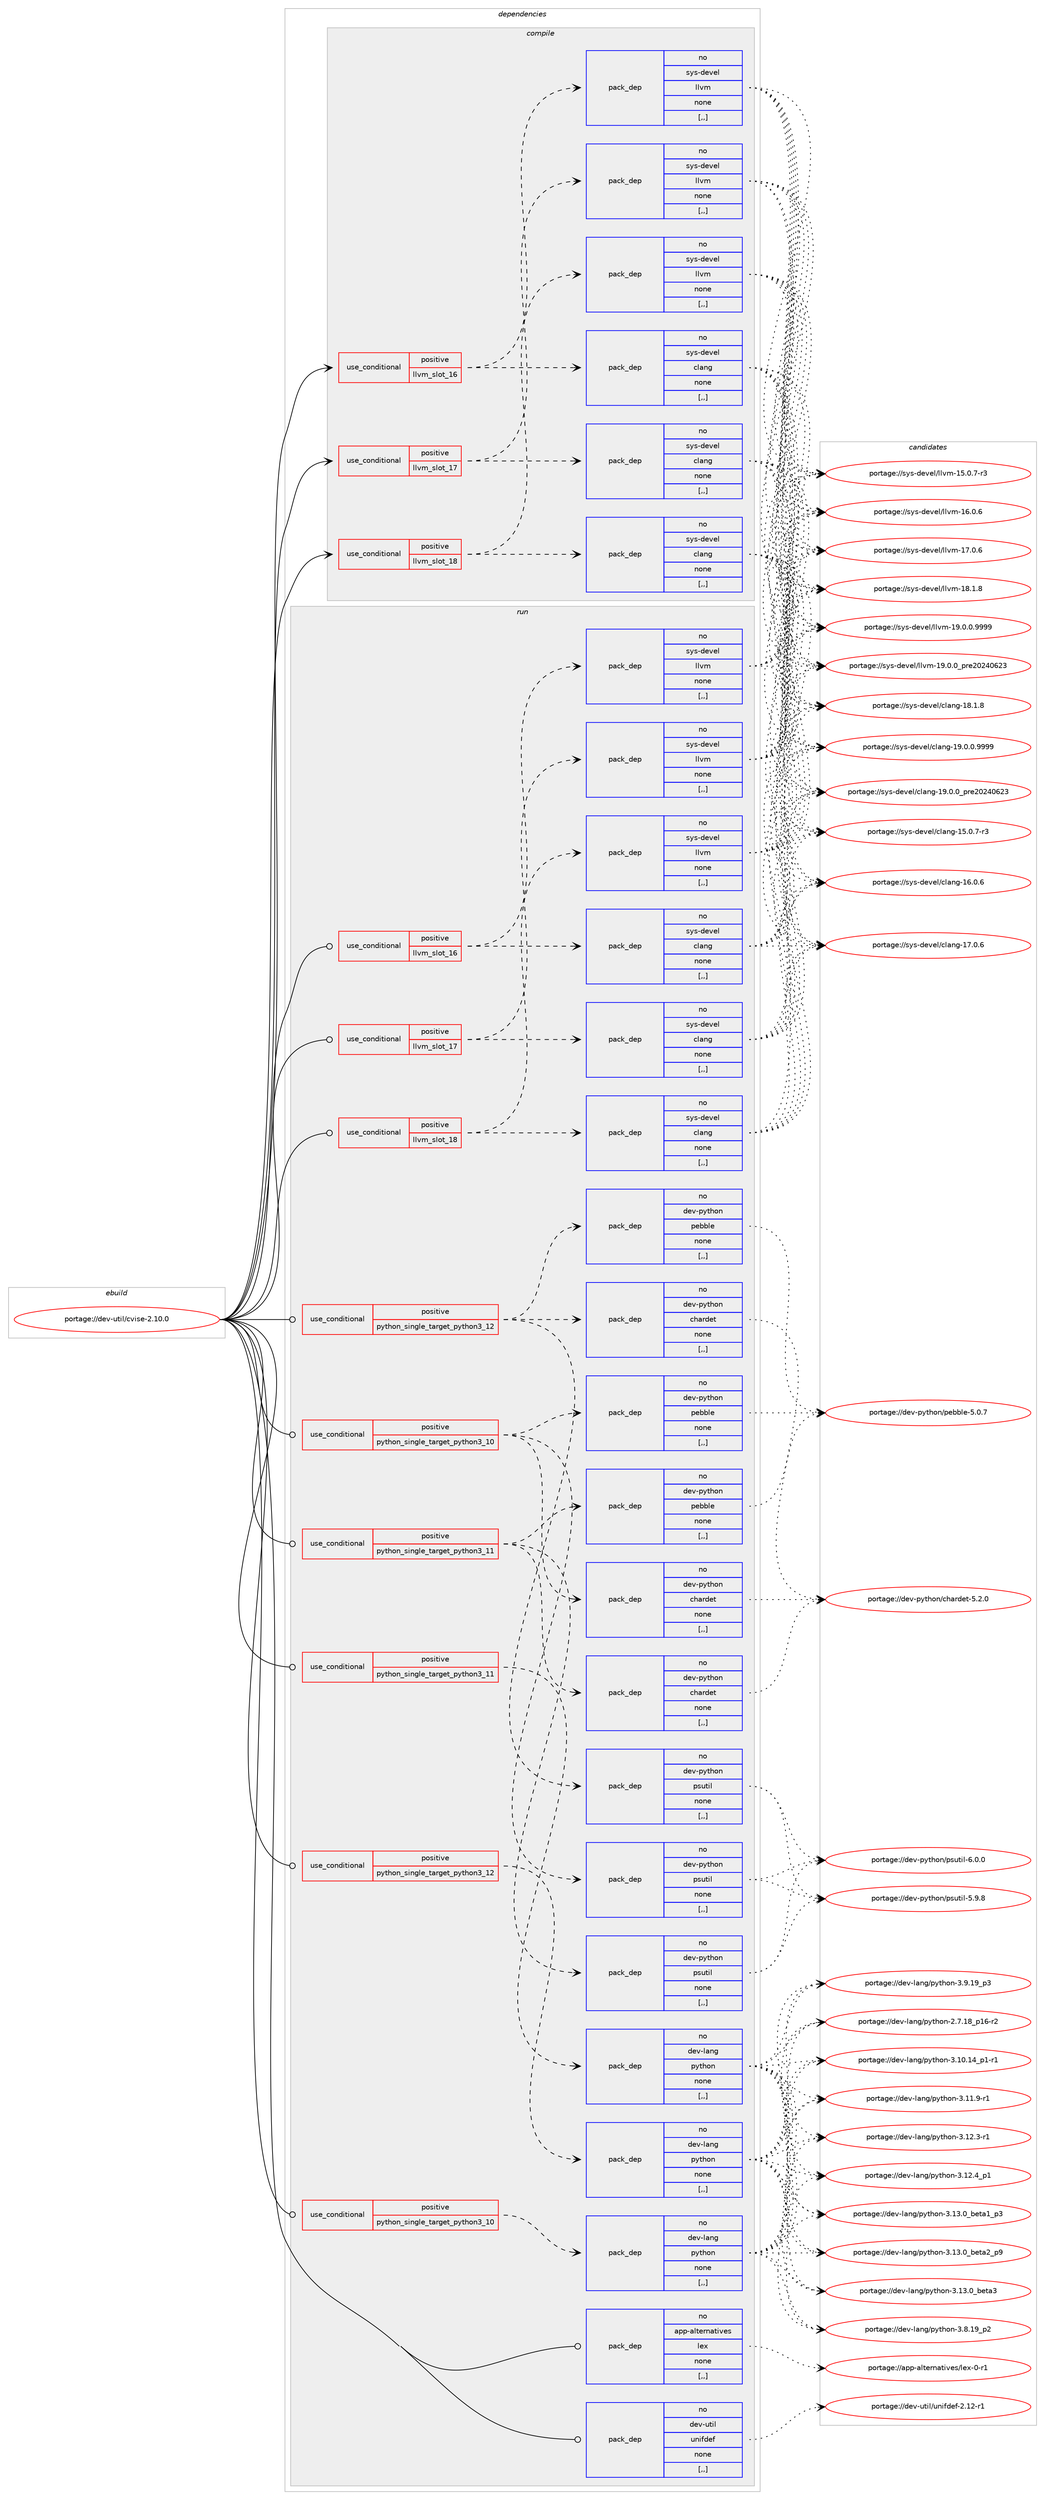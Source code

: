digraph prolog {

# *************
# Graph options
# *************

newrank=true;
concentrate=true;
compound=true;
graph [rankdir=LR,fontname=Helvetica,fontsize=10,ranksep=1.5];#, ranksep=2.5, nodesep=0.2];
edge  [arrowhead=vee];
node  [fontname=Helvetica,fontsize=10];

# **********
# The ebuild
# **********

subgraph cluster_leftcol {
color=gray;
rank=same;
label=<<i>ebuild</i>>;
id [label="portage://dev-util/cvise-2.10.0", color=red, width=4, href="../dev-util/cvise-2.10.0.svg"];
}

# ****************
# The dependencies
# ****************

subgraph cluster_midcol {
color=gray;
label=<<i>dependencies</i>>;
subgraph cluster_compile {
fillcolor="#eeeeee";
style=filled;
label=<<i>compile</i>>;
subgraph cond58810 {
dependency209527 [label=<<TABLE BORDER="0" CELLBORDER="1" CELLSPACING="0" CELLPADDING="4"><TR><TD ROWSPAN="3" CELLPADDING="10">use_conditional</TD></TR><TR><TD>positive</TD></TR><TR><TD>llvm_slot_16</TD></TR></TABLE>>, shape=none, color=red];
subgraph pack149331 {
dependency209528 [label=<<TABLE BORDER="0" CELLBORDER="1" CELLSPACING="0" CELLPADDING="4" WIDTH="220"><TR><TD ROWSPAN="6" CELLPADDING="30">pack_dep</TD></TR><TR><TD WIDTH="110">no</TD></TR><TR><TD>sys-devel</TD></TR><TR><TD>clang</TD></TR><TR><TD>none</TD></TR><TR><TD>[,,]</TD></TR></TABLE>>, shape=none, color=blue];
}
dependency209527:e -> dependency209528:w [weight=20,style="dashed",arrowhead="vee"];
subgraph pack149332 {
dependency209529 [label=<<TABLE BORDER="0" CELLBORDER="1" CELLSPACING="0" CELLPADDING="4" WIDTH="220"><TR><TD ROWSPAN="6" CELLPADDING="30">pack_dep</TD></TR><TR><TD WIDTH="110">no</TD></TR><TR><TD>sys-devel</TD></TR><TR><TD>llvm</TD></TR><TR><TD>none</TD></TR><TR><TD>[,,]</TD></TR></TABLE>>, shape=none, color=blue];
}
dependency209527:e -> dependency209529:w [weight=20,style="dashed",arrowhead="vee"];
}
id:e -> dependency209527:w [weight=20,style="solid",arrowhead="vee"];
subgraph cond58811 {
dependency209530 [label=<<TABLE BORDER="0" CELLBORDER="1" CELLSPACING="0" CELLPADDING="4"><TR><TD ROWSPAN="3" CELLPADDING="10">use_conditional</TD></TR><TR><TD>positive</TD></TR><TR><TD>llvm_slot_17</TD></TR></TABLE>>, shape=none, color=red];
subgraph pack149333 {
dependency209531 [label=<<TABLE BORDER="0" CELLBORDER="1" CELLSPACING="0" CELLPADDING="4" WIDTH="220"><TR><TD ROWSPAN="6" CELLPADDING="30">pack_dep</TD></TR><TR><TD WIDTH="110">no</TD></TR><TR><TD>sys-devel</TD></TR><TR><TD>clang</TD></TR><TR><TD>none</TD></TR><TR><TD>[,,]</TD></TR></TABLE>>, shape=none, color=blue];
}
dependency209530:e -> dependency209531:w [weight=20,style="dashed",arrowhead="vee"];
subgraph pack149334 {
dependency209532 [label=<<TABLE BORDER="0" CELLBORDER="1" CELLSPACING="0" CELLPADDING="4" WIDTH="220"><TR><TD ROWSPAN="6" CELLPADDING="30">pack_dep</TD></TR><TR><TD WIDTH="110">no</TD></TR><TR><TD>sys-devel</TD></TR><TR><TD>llvm</TD></TR><TR><TD>none</TD></TR><TR><TD>[,,]</TD></TR></TABLE>>, shape=none, color=blue];
}
dependency209530:e -> dependency209532:w [weight=20,style="dashed",arrowhead="vee"];
}
id:e -> dependency209530:w [weight=20,style="solid",arrowhead="vee"];
subgraph cond58812 {
dependency209533 [label=<<TABLE BORDER="0" CELLBORDER="1" CELLSPACING="0" CELLPADDING="4"><TR><TD ROWSPAN="3" CELLPADDING="10">use_conditional</TD></TR><TR><TD>positive</TD></TR><TR><TD>llvm_slot_18</TD></TR></TABLE>>, shape=none, color=red];
subgraph pack149335 {
dependency209534 [label=<<TABLE BORDER="0" CELLBORDER="1" CELLSPACING="0" CELLPADDING="4" WIDTH="220"><TR><TD ROWSPAN="6" CELLPADDING="30">pack_dep</TD></TR><TR><TD WIDTH="110">no</TD></TR><TR><TD>sys-devel</TD></TR><TR><TD>clang</TD></TR><TR><TD>none</TD></TR><TR><TD>[,,]</TD></TR></TABLE>>, shape=none, color=blue];
}
dependency209533:e -> dependency209534:w [weight=20,style="dashed",arrowhead="vee"];
subgraph pack149336 {
dependency209535 [label=<<TABLE BORDER="0" CELLBORDER="1" CELLSPACING="0" CELLPADDING="4" WIDTH="220"><TR><TD ROWSPAN="6" CELLPADDING="30">pack_dep</TD></TR><TR><TD WIDTH="110">no</TD></TR><TR><TD>sys-devel</TD></TR><TR><TD>llvm</TD></TR><TR><TD>none</TD></TR><TR><TD>[,,]</TD></TR></TABLE>>, shape=none, color=blue];
}
dependency209533:e -> dependency209535:w [weight=20,style="dashed",arrowhead="vee"];
}
id:e -> dependency209533:w [weight=20,style="solid",arrowhead="vee"];
}
subgraph cluster_compileandrun {
fillcolor="#eeeeee";
style=filled;
label=<<i>compile and run</i>>;
}
subgraph cluster_run {
fillcolor="#eeeeee";
style=filled;
label=<<i>run</i>>;
subgraph cond58813 {
dependency209536 [label=<<TABLE BORDER="0" CELLBORDER="1" CELLSPACING="0" CELLPADDING="4"><TR><TD ROWSPAN="3" CELLPADDING="10">use_conditional</TD></TR><TR><TD>positive</TD></TR><TR><TD>llvm_slot_16</TD></TR></TABLE>>, shape=none, color=red];
subgraph pack149337 {
dependency209537 [label=<<TABLE BORDER="0" CELLBORDER="1" CELLSPACING="0" CELLPADDING="4" WIDTH="220"><TR><TD ROWSPAN="6" CELLPADDING="30">pack_dep</TD></TR><TR><TD WIDTH="110">no</TD></TR><TR><TD>sys-devel</TD></TR><TR><TD>clang</TD></TR><TR><TD>none</TD></TR><TR><TD>[,,]</TD></TR></TABLE>>, shape=none, color=blue];
}
dependency209536:e -> dependency209537:w [weight=20,style="dashed",arrowhead="vee"];
subgraph pack149338 {
dependency209538 [label=<<TABLE BORDER="0" CELLBORDER="1" CELLSPACING="0" CELLPADDING="4" WIDTH="220"><TR><TD ROWSPAN="6" CELLPADDING="30">pack_dep</TD></TR><TR><TD WIDTH="110">no</TD></TR><TR><TD>sys-devel</TD></TR><TR><TD>llvm</TD></TR><TR><TD>none</TD></TR><TR><TD>[,,]</TD></TR></TABLE>>, shape=none, color=blue];
}
dependency209536:e -> dependency209538:w [weight=20,style="dashed",arrowhead="vee"];
}
id:e -> dependency209536:w [weight=20,style="solid",arrowhead="odot"];
subgraph cond58814 {
dependency209539 [label=<<TABLE BORDER="0" CELLBORDER="1" CELLSPACING="0" CELLPADDING="4"><TR><TD ROWSPAN="3" CELLPADDING="10">use_conditional</TD></TR><TR><TD>positive</TD></TR><TR><TD>llvm_slot_17</TD></TR></TABLE>>, shape=none, color=red];
subgraph pack149339 {
dependency209540 [label=<<TABLE BORDER="0" CELLBORDER="1" CELLSPACING="0" CELLPADDING="4" WIDTH="220"><TR><TD ROWSPAN="6" CELLPADDING="30">pack_dep</TD></TR><TR><TD WIDTH="110">no</TD></TR><TR><TD>sys-devel</TD></TR><TR><TD>clang</TD></TR><TR><TD>none</TD></TR><TR><TD>[,,]</TD></TR></TABLE>>, shape=none, color=blue];
}
dependency209539:e -> dependency209540:w [weight=20,style="dashed",arrowhead="vee"];
subgraph pack149340 {
dependency209541 [label=<<TABLE BORDER="0" CELLBORDER="1" CELLSPACING="0" CELLPADDING="4" WIDTH="220"><TR><TD ROWSPAN="6" CELLPADDING="30">pack_dep</TD></TR><TR><TD WIDTH="110">no</TD></TR><TR><TD>sys-devel</TD></TR><TR><TD>llvm</TD></TR><TR><TD>none</TD></TR><TR><TD>[,,]</TD></TR></TABLE>>, shape=none, color=blue];
}
dependency209539:e -> dependency209541:w [weight=20,style="dashed",arrowhead="vee"];
}
id:e -> dependency209539:w [weight=20,style="solid",arrowhead="odot"];
subgraph cond58815 {
dependency209542 [label=<<TABLE BORDER="0" CELLBORDER="1" CELLSPACING="0" CELLPADDING="4"><TR><TD ROWSPAN="3" CELLPADDING="10">use_conditional</TD></TR><TR><TD>positive</TD></TR><TR><TD>llvm_slot_18</TD></TR></TABLE>>, shape=none, color=red];
subgraph pack149341 {
dependency209543 [label=<<TABLE BORDER="0" CELLBORDER="1" CELLSPACING="0" CELLPADDING="4" WIDTH="220"><TR><TD ROWSPAN="6" CELLPADDING="30">pack_dep</TD></TR><TR><TD WIDTH="110">no</TD></TR><TR><TD>sys-devel</TD></TR><TR><TD>clang</TD></TR><TR><TD>none</TD></TR><TR><TD>[,,]</TD></TR></TABLE>>, shape=none, color=blue];
}
dependency209542:e -> dependency209543:w [weight=20,style="dashed",arrowhead="vee"];
subgraph pack149342 {
dependency209544 [label=<<TABLE BORDER="0" CELLBORDER="1" CELLSPACING="0" CELLPADDING="4" WIDTH="220"><TR><TD ROWSPAN="6" CELLPADDING="30">pack_dep</TD></TR><TR><TD WIDTH="110">no</TD></TR><TR><TD>sys-devel</TD></TR><TR><TD>llvm</TD></TR><TR><TD>none</TD></TR><TR><TD>[,,]</TD></TR></TABLE>>, shape=none, color=blue];
}
dependency209542:e -> dependency209544:w [weight=20,style="dashed",arrowhead="vee"];
}
id:e -> dependency209542:w [weight=20,style="solid",arrowhead="odot"];
subgraph cond58816 {
dependency209545 [label=<<TABLE BORDER="0" CELLBORDER="1" CELLSPACING="0" CELLPADDING="4"><TR><TD ROWSPAN="3" CELLPADDING="10">use_conditional</TD></TR><TR><TD>positive</TD></TR><TR><TD>python_single_target_python3_10</TD></TR></TABLE>>, shape=none, color=red];
subgraph pack149343 {
dependency209546 [label=<<TABLE BORDER="0" CELLBORDER="1" CELLSPACING="0" CELLPADDING="4" WIDTH="220"><TR><TD ROWSPAN="6" CELLPADDING="30">pack_dep</TD></TR><TR><TD WIDTH="110">no</TD></TR><TR><TD>dev-lang</TD></TR><TR><TD>python</TD></TR><TR><TD>none</TD></TR><TR><TD>[,,]</TD></TR></TABLE>>, shape=none, color=blue];
}
dependency209545:e -> dependency209546:w [weight=20,style="dashed",arrowhead="vee"];
}
id:e -> dependency209545:w [weight=20,style="solid",arrowhead="odot"];
subgraph cond58817 {
dependency209547 [label=<<TABLE BORDER="0" CELLBORDER="1" CELLSPACING="0" CELLPADDING="4"><TR><TD ROWSPAN="3" CELLPADDING="10">use_conditional</TD></TR><TR><TD>positive</TD></TR><TR><TD>python_single_target_python3_10</TD></TR></TABLE>>, shape=none, color=red];
subgraph pack149344 {
dependency209548 [label=<<TABLE BORDER="0" CELLBORDER="1" CELLSPACING="0" CELLPADDING="4" WIDTH="220"><TR><TD ROWSPAN="6" CELLPADDING="30">pack_dep</TD></TR><TR><TD WIDTH="110">no</TD></TR><TR><TD>dev-python</TD></TR><TR><TD>chardet</TD></TR><TR><TD>none</TD></TR><TR><TD>[,,]</TD></TR></TABLE>>, shape=none, color=blue];
}
dependency209547:e -> dependency209548:w [weight=20,style="dashed",arrowhead="vee"];
subgraph pack149345 {
dependency209549 [label=<<TABLE BORDER="0" CELLBORDER="1" CELLSPACING="0" CELLPADDING="4" WIDTH="220"><TR><TD ROWSPAN="6" CELLPADDING="30">pack_dep</TD></TR><TR><TD WIDTH="110">no</TD></TR><TR><TD>dev-python</TD></TR><TR><TD>pebble</TD></TR><TR><TD>none</TD></TR><TR><TD>[,,]</TD></TR></TABLE>>, shape=none, color=blue];
}
dependency209547:e -> dependency209549:w [weight=20,style="dashed",arrowhead="vee"];
subgraph pack149346 {
dependency209550 [label=<<TABLE BORDER="0" CELLBORDER="1" CELLSPACING="0" CELLPADDING="4" WIDTH="220"><TR><TD ROWSPAN="6" CELLPADDING="30">pack_dep</TD></TR><TR><TD WIDTH="110">no</TD></TR><TR><TD>dev-python</TD></TR><TR><TD>psutil</TD></TR><TR><TD>none</TD></TR><TR><TD>[,,]</TD></TR></TABLE>>, shape=none, color=blue];
}
dependency209547:e -> dependency209550:w [weight=20,style="dashed",arrowhead="vee"];
}
id:e -> dependency209547:w [weight=20,style="solid",arrowhead="odot"];
subgraph cond58818 {
dependency209551 [label=<<TABLE BORDER="0" CELLBORDER="1" CELLSPACING="0" CELLPADDING="4"><TR><TD ROWSPAN="3" CELLPADDING="10">use_conditional</TD></TR><TR><TD>positive</TD></TR><TR><TD>python_single_target_python3_11</TD></TR></TABLE>>, shape=none, color=red];
subgraph pack149347 {
dependency209552 [label=<<TABLE BORDER="0" CELLBORDER="1" CELLSPACING="0" CELLPADDING="4" WIDTH="220"><TR><TD ROWSPAN="6" CELLPADDING="30">pack_dep</TD></TR><TR><TD WIDTH="110">no</TD></TR><TR><TD>dev-lang</TD></TR><TR><TD>python</TD></TR><TR><TD>none</TD></TR><TR><TD>[,,]</TD></TR></TABLE>>, shape=none, color=blue];
}
dependency209551:e -> dependency209552:w [weight=20,style="dashed",arrowhead="vee"];
}
id:e -> dependency209551:w [weight=20,style="solid",arrowhead="odot"];
subgraph cond58819 {
dependency209553 [label=<<TABLE BORDER="0" CELLBORDER="1" CELLSPACING="0" CELLPADDING="4"><TR><TD ROWSPAN="3" CELLPADDING="10">use_conditional</TD></TR><TR><TD>positive</TD></TR><TR><TD>python_single_target_python3_11</TD></TR></TABLE>>, shape=none, color=red];
subgraph pack149348 {
dependency209554 [label=<<TABLE BORDER="0" CELLBORDER="1" CELLSPACING="0" CELLPADDING="4" WIDTH="220"><TR><TD ROWSPAN="6" CELLPADDING="30">pack_dep</TD></TR><TR><TD WIDTH="110">no</TD></TR><TR><TD>dev-python</TD></TR><TR><TD>chardet</TD></TR><TR><TD>none</TD></TR><TR><TD>[,,]</TD></TR></TABLE>>, shape=none, color=blue];
}
dependency209553:e -> dependency209554:w [weight=20,style="dashed",arrowhead="vee"];
subgraph pack149349 {
dependency209555 [label=<<TABLE BORDER="0" CELLBORDER="1" CELLSPACING="0" CELLPADDING="4" WIDTH="220"><TR><TD ROWSPAN="6" CELLPADDING="30">pack_dep</TD></TR><TR><TD WIDTH="110">no</TD></TR><TR><TD>dev-python</TD></TR><TR><TD>pebble</TD></TR><TR><TD>none</TD></TR><TR><TD>[,,]</TD></TR></TABLE>>, shape=none, color=blue];
}
dependency209553:e -> dependency209555:w [weight=20,style="dashed",arrowhead="vee"];
subgraph pack149350 {
dependency209556 [label=<<TABLE BORDER="0" CELLBORDER="1" CELLSPACING="0" CELLPADDING="4" WIDTH="220"><TR><TD ROWSPAN="6" CELLPADDING="30">pack_dep</TD></TR><TR><TD WIDTH="110">no</TD></TR><TR><TD>dev-python</TD></TR><TR><TD>psutil</TD></TR><TR><TD>none</TD></TR><TR><TD>[,,]</TD></TR></TABLE>>, shape=none, color=blue];
}
dependency209553:e -> dependency209556:w [weight=20,style="dashed",arrowhead="vee"];
}
id:e -> dependency209553:w [weight=20,style="solid",arrowhead="odot"];
subgraph cond58820 {
dependency209557 [label=<<TABLE BORDER="0" CELLBORDER="1" CELLSPACING="0" CELLPADDING="4"><TR><TD ROWSPAN="3" CELLPADDING="10">use_conditional</TD></TR><TR><TD>positive</TD></TR><TR><TD>python_single_target_python3_12</TD></TR></TABLE>>, shape=none, color=red];
subgraph pack149351 {
dependency209558 [label=<<TABLE BORDER="0" CELLBORDER="1" CELLSPACING="0" CELLPADDING="4" WIDTH="220"><TR><TD ROWSPAN="6" CELLPADDING="30">pack_dep</TD></TR><TR><TD WIDTH="110">no</TD></TR><TR><TD>dev-lang</TD></TR><TR><TD>python</TD></TR><TR><TD>none</TD></TR><TR><TD>[,,]</TD></TR></TABLE>>, shape=none, color=blue];
}
dependency209557:e -> dependency209558:w [weight=20,style="dashed",arrowhead="vee"];
}
id:e -> dependency209557:w [weight=20,style="solid",arrowhead="odot"];
subgraph cond58821 {
dependency209559 [label=<<TABLE BORDER="0" CELLBORDER="1" CELLSPACING="0" CELLPADDING="4"><TR><TD ROWSPAN="3" CELLPADDING="10">use_conditional</TD></TR><TR><TD>positive</TD></TR><TR><TD>python_single_target_python3_12</TD></TR></TABLE>>, shape=none, color=red];
subgraph pack149352 {
dependency209560 [label=<<TABLE BORDER="0" CELLBORDER="1" CELLSPACING="0" CELLPADDING="4" WIDTH="220"><TR><TD ROWSPAN="6" CELLPADDING="30">pack_dep</TD></TR><TR><TD WIDTH="110">no</TD></TR><TR><TD>dev-python</TD></TR><TR><TD>chardet</TD></TR><TR><TD>none</TD></TR><TR><TD>[,,]</TD></TR></TABLE>>, shape=none, color=blue];
}
dependency209559:e -> dependency209560:w [weight=20,style="dashed",arrowhead="vee"];
subgraph pack149353 {
dependency209561 [label=<<TABLE BORDER="0" CELLBORDER="1" CELLSPACING="0" CELLPADDING="4" WIDTH="220"><TR><TD ROWSPAN="6" CELLPADDING="30">pack_dep</TD></TR><TR><TD WIDTH="110">no</TD></TR><TR><TD>dev-python</TD></TR><TR><TD>pebble</TD></TR><TR><TD>none</TD></TR><TR><TD>[,,]</TD></TR></TABLE>>, shape=none, color=blue];
}
dependency209559:e -> dependency209561:w [weight=20,style="dashed",arrowhead="vee"];
subgraph pack149354 {
dependency209562 [label=<<TABLE BORDER="0" CELLBORDER="1" CELLSPACING="0" CELLPADDING="4" WIDTH="220"><TR><TD ROWSPAN="6" CELLPADDING="30">pack_dep</TD></TR><TR><TD WIDTH="110">no</TD></TR><TR><TD>dev-python</TD></TR><TR><TD>psutil</TD></TR><TR><TD>none</TD></TR><TR><TD>[,,]</TD></TR></TABLE>>, shape=none, color=blue];
}
dependency209559:e -> dependency209562:w [weight=20,style="dashed",arrowhead="vee"];
}
id:e -> dependency209559:w [weight=20,style="solid",arrowhead="odot"];
subgraph pack149355 {
dependency209563 [label=<<TABLE BORDER="0" CELLBORDER="1" CELLSPACING="0" CELLPADDING="4" WIDTH="220"><TR><TD ROWSPAN="6" CELLPADDING="30">pack_dep</TD></TR><TR><TD WIDTH="110">no</TD></TR><TR><TD>app-alternatives</TD></TR><TR><TD>lex</TD></TR><TR><TD>none</TD></TR><TR><TD>[,,]</TD></TR></TABLE>>, shape=none, color=blue];
}
id:e -> dependency209563:w [weight=20,style="solid",arrowhead="odot"];
subgraph pack149356 {
dependency209564 [label=<<TABLE BORDER="0" CELLBORDER="1" CELLSPACING="0" CELLPADDING="4" WIDTH="220"><TR><TD ROWSPAN="6" CELLPADDING="30">pack_dep</TD></TR><TR><TD WIDTH="110">no</TD></TR><TR><TD>dev-util</TD></TR><TR><TD>unifdef</TD></TR><TR><TD>none</TD></TR><TR><TD>[,,]</TD></TR></TABLE>>, shape=none, color=blue];
}
id:e -> dependency209564:w [weight=20,style="solid",arrowhead="odot"];
}
}

# **************
# The candidates
# **************

subgraph cluster_choices {
rank=same;
color=gray;
label=<<i>candidates</i>>;

subgraph choice149331 {
color=black;
nodesep=1;
choice11512111545100101118101108479910897110103454953464846554511451 [label="portage://sys-devel/clang-15.0.7-r3", color=red, width=4,href="../sys-devel/clang-15.0.7-r3.svg"];
choice1151211154510010111810110847991089711010345495446484654 [label="portage://sys-devel/clang-16.0.6", color=red, width=4,href="../sys-devel/clang-16.0.6.svg"];
choice1151211154510010111810110847991089711010345495546484654 [label="portage://sys-devel/clang-17.0.6", color=red, width=4,href="../sys-devel/clang-17.0.6.svg"];
choice1151211154510010111810110847991089711010345495646494656 [label="portage://sys-devel/clang-18.1.8", color=red, width=4,href="../sys-devel/clang-18.1.8.svg"];
choice11512111545100101118101108479910897110103454957464846484657575757 [label="portage://sys-devel/clang-19.0.0.9999", color=red, width=4,href="../sys-devel/clang-19.0.0.9999.svg"];
choice1151211154510010111810110847991089711010345495746484648951121141015048505248545051 [label="portage://sys-devel/clang-19.0.0_pre20240623", color=red, width=4,href="../sys-devel/clang-19.0.0_pre20240623.svg"];
dependency209528:e -> choice11512111545100101118101108479910897110103454953464846554511451:w [style=dotted,weight="100"];
dependency209528:e -> choice1151211154510010111810110847991089711010345495446484654:w [style=dotted,weight="100"];
dependency209528:e -> choice1151211154510010111810110847991089711010345495546484654:w [style=dotted,weight="100"];
dependency209528:e -> choice1151211154510010111810110847991089711010345495646494656:w [style=dotted,weight="100"];
dependency209528:e -> choice11512111545100101118101108479910897110103454957464846484657575757:w [style=dotted,weight="100"];
dependency209528:e -> choice1151211154510010111810110847991089711010345495746484648951121141015048505248545051:w [style=dotted,weight="100"];
}
subgraph choice149332 {
color=black;
nodesep=1;
choice1151211154510010111810110847108108118109454953464846554511451 [label="portage://sys-devel/llvm-15.0.7-r3", color=red, width=4,href="../sys-devel/llvm-15.0.7-r3.svg"];
choice115121115451001011181011084710810811810945495446484654 [label="portage://sys-devel/llvm-16.0.6", color=red, width=4,href="../sys-devel/llvm-16.0.6.svg"];
choice115121115451001011181011084710810811810945495546484654 [label="portage://sys-devel/llvm-17.0.6", color=red, width=4,href="../sys-devel/llvm-17.0.6.svg"];
choice115121115451001011181011084710810811810945495646494656 [label="portage://sys-devel/llvm-18.1.8", color=red, width=4,href="../sys-devel/llvm-18.1.8.svg"];
choice1151211154510010111810110847108108118109454957464846484657575757 [label="portage://sys-devel/llvm-19.0.0.9999", color=red, width=4,href="../sys-devel/llvm-19.0.0.9999.svg"];
choice115121115451001011181011084710810811810945495746484648951121141015048505248545051 [label="portage://sys-devel/llvm-19.0.0_pre20240623", color=red, width=4,href="../sys-devel/llvm-19.0.0_pre20240623.svg"];
dependency209529:e -> choice1151211154510010111810110847108108118109454953464846554511451:w [style=dotted,weight="100"];
dependency209529:e -> choice115121115451001011181011084710810811810945495446484654:w [style=dotted,weight="100"];
dependency209529:e -> choice115121115451001011181011084710810811810945495546484654:w [style=dotted,weight="100"];
dependency209529:e -> choice115121115451001011181011084710810811810945495646494656:w [style=dotted,weight="100"];
dependency209529:e -> choice1151211154510010111810110847108108118109454957464846484657575757:w [style=dotted,weight="100"];
dependency209529:e -> choice115121115451001011181011084710810811810945495746484648951121141015048505248545051:w [style=dotted,weight="100"];
}
subgraph choice149333 {
color=black;
nodesep=1;
choice11512111545100101118101108479910897110103454953464846554511451 [label="portage://sys-devel/clang-15.0.7-r3", color=red, width=4,href="../sys-devel/clang-15.0.7-r3.svg"];
choice1151211154510010111810110847991089711010345495446484654 [label="portage://sys-devel/clang-16.0.6", color=red, width=4,href="../sys-devel/clang-16.0.6.svg"];
choice1151211154510010111810110847991089711010345495546484654 [label="portage://sys-devel/clang-17.0.6", color=red, width=4,href="../sys-devel/clang-17.0.6.svg"];
choice1151211154510010111810110847991089711010345495646494656 [label="portage://sys-devel/clang-18.1.8", color=red, width=4,href="../sys-devel/clang-18.1.8.svg"];
choice11512111545100101118101108479910897110103454957464846484657575757 [label="portage://sys-devel/clang-19.0.0.9999", color=red, width=4,href="../sys-devel/clang-19.0.0.9999.svg"];
choice1151211154510010111810110847991089711010345495746484648951121141015048505248545051 [label="portage://sys-devel/clang-19.0.0_pre20240623", color=red, width=4,href="../sys-devel/clang-19.0.0_pre20240623.svg"];
dependency209531:e -> choice11512111545100101118101108479910897110103454953464846554511451:w [style=dotted,weight="100"];
dependency209531:e -> choice1151211154510010111810110847991089711010345495446484654:w [style=dotted,weight="100"];
dependency209531:e -> choice1151211154510010111810110847991089711010345495546484654:w [style=dotted,weight="100"];
dependency209531:e -> choice1151211154510010111810110847991089711010345495646494656:w [style=dotted,weight="100"];
dependency209531:e -> choice11512111545100101118101108479910897110103454957464846484657575757:w [style=dotted,weight="100"];
dependency209531:e -> choice1151211154510010111810110847991089711010345495746484648951121141015048505248545051:w [style=dotted,weight="100"];
}
subgraph choice149334 {
color=black;
nodesep=1;
choice1151211154510010111810110847108108118109454953464846554511451 [label="portage://sys-devel/llvm-15.0.7-r3", color=red, width=4,href="../sys-devel/llvm-15.0.7-r3.svg"];
choice115121115451001011181011084710810811810945495446484654 [label="portage://sys-devel/llvm-16.0.6", color=red, width=4,href="../sys-devel/llvm-16.0.6.svg"];
choice115121115451001011181011084710810811810945495546484654 [label="portage://sys-devel/llvm-17.0.6", color=red, width=4,href="../sys-devel/llvm-17.0.6.svg"];
choice115121115451001011181011084710810811810945495646494656 [label="portage://sys-devel/llvm-18.1.8", color=red, width=4,href="../sys-devel/llvm-18.1.8.svg"];
choice1151211154510010111810110847108108118109454957464846484657575757 [label="portage://sys-devel/llvm-19.0.0.9999", color=red, width=4,href="../sys-devel/llvm-19.0.0.9999.svg"];
choice115121115451001011181011084710810811810945495746484648951121141015048505248545051 [label="portage://sys-devel/llvm-19.0.0_pre20240623", color=red, width=4,href="../sys-devel/llvm-19.0.0_pre20240623.svg"];
dependency209532:e -> choice1151211154510010111810110847108108118109454953464846554511451:w [style=dotted,weight="100"];
dependency209532:e -> choice115121115451001011181011084710810811810945495446484654:w [style=dotted,weight="100"];
dependency209532:e -> choice115121115451001011181011084710810811810945495546484654:w [style=dotted,weight="100"];
dependency209532:e -> choice115121115451001011181011084710810811810945495646494656:w [style=dotted,weight="100"];
dependency209532:e -> choice1151211154510010111810110847108108118109454957464846484657575757:w [style=dotted,weight="100"];
dependency209532:e -> choice115121115451001011181011084710810811810945495746484648951121141015048505248545051:w [style=dotted,weight="100"];
}
subgraph choice149335 {
color=black;
nodesep=1;
choice11512111545100101118101108479910897110103454953464846554511451 [label="portage://sys-devel/clang-15.0.7-r3", color=red, width=4,href="../sys-devel/clang-15.0.7-r3.svg"];
choice1151211154510010111810110847991089711010345495446484654 [label="portage://sys-devel/clang-16.0.6", color=red, width=4,href="../sys-devel/clang-16.0.6.svg"];
choice1151211154510010111810110847991089711010345495546484654 [label="portage://sys-devel/clang-17.0.6", color=red, width=4,href="../sys-devel/clang-17.0.6.svg"];
choice1151211154510010111810110847991089711010345495646494656 [label="portage://sys-devel/clang-18.1.8", color=red, width=4,href="../sys-devel/clang-18.1.8.svg"];
choice11512111545100101118101108479910897110103454957464846484657575757 [label="portage://sys-devel/clang-19.0.0.9999", color=red, width=4,href="../sys-devel/clang-19.0.0.9999.svg"];
choice1151211154510010111810110847991089711010345495746484648951121141015048505248545051 [label="portage://sys-devel/clang-19.0.0_pre20240623", color=red, width=4,href="../sys-devel/clang-19.0.0_pre20240623.svg"];
dependency209534:e -> choice11512111545100101118101108479910897110103454953464846554511451:w [style=dotted,weight="100"];
dependency209534:e -> choice1151211154510010111810110847991089711010345495446484654:w [style=dotted,weight="100"];
dependency209534:e -> choice1151211154510010111810110847991089711010345495546484654:w [style=dotted,weight="100"];
dependency209534:e -> choice1151211154510010111810110847991089711010345495646494656:w [style=dotted,weight="100"];
dependency209534:e -> choice11512111545100101118101108479910897110103454957464846484657575757:w [style=dotted,weight="100"];
dependency209534:e -> choice1151211154510010111810110847991089711010345495746484648951121141015048505248545051:w [style=dotted,weight="100"];
}
subgraph choice149336 {
color=black;
nodesep=1;
choice1151211154510010111810110847108108118109454953464846554511451 [label="portage://sys-devel/llvm-15.0.7-r3", color=red, width=4,href="../sys-devel/llvm-15.0.7-r3.svg"];
choice115121115451001011181011084710810811810945495446484654 [label="portage://sys-devel/llvm-16.0.6", color=red, width=4,href="../sys-devel/llvm-16.0.6.svg"];
choice115121115451001011181011084710810811810945495546484654 [label="portage://sys-devel/llvm-17.0.6", color=red, width=4,href="../sys-devel/llvm-17.0.6.svg"];
choice115121115451001011181011084710810811810945495646494656 [label="portage://sys-devel/llvm-18.1.8", color=red, width=4,href="../sys-devel/llvm-18.1.8.svg"];
choice1151211154510010111810110847108108118109454957464846484657575757 [label="portage://sys-devel/llvm-19.0.0.9999", color=red, width=4,href="../sys-devel/llvm-19.0.0.9999.svg"];
choice115121115451001011181011084710810811810945495746484648951121141015048505248545051 [label="portage://sys-devel/llvm-19.0.0_pre20240623", color=red, width=4,href="../sys-devel/llvm-19.0.0_pre20240623.svg"];
dependency209535:e -> choice1151211154510010111810110847108108118109454953464846554511451:w [style=dotted,weight="100"];
dependency209535:e -> choice115121115451001011181011084710810811810945495446484654:w [style=dotted,weight="100"];
dependency209535:e -> choice115121115451001011181011084710810811810945495546484654:w [style=dotted,weight="100"];
dependency209535:e -> choice115121115451001011181011084710810811810945495646494656:w [style=dotted,weight="100"];
dependency209535:e -> choice1151211154510010111810110847108108118109454957464846484657575757:w [style=dotted,weight="100"];
dependency209535:e -> choice115121115451001011181011084710810811810945495746484648951121141015048505248545051:w [style=dotted,weight="100"];
}
subgraph choice149337 {
color=black;
nodesep=1;
choice11512111545100101118101108479910897110103454953464846554511451 [label="portage://sys-devel/clang-15.0.7-r3", color=red, width=4,href="../sys-devel/clang-15.0.7-r3.svg"];
choice1151211154510010111810110847991089711010345495446484654 [label="portage://sys-devel/clang-16.0.6", color=red, width=4,href="../sys-devel/clang-16.0.6.svg"];
choice1151211154510010111810110847991089711010345495546484654 [label="portage://sys-devel/clang-17.0.6", color=red, width=4,href="../sys-devel/clang-17.0.6.svg"];
choice1151211154510010111810110847991089711010345495646494656 [label="portage://sys-devel/clang-18.1.8", color=red, width=4,href="../sys-devel/clang-18.1.8.svg"];
choice11512111545100101118101108479910897110103454957464846484657575757 [label="portage://sys-devel/clang-19.0.0.9999", color=red, width=4,href="../sys-devel/clang-19.0.0.9999.svg"];
choice1151211154510010111810110847991089711010345495746484648951121141015048505248545051 [label="portage://sys-devel/clang-19.0.0_pre20240623", color=red, width=4,href="../sys-devel/clang-19.0.0_pre20240623.svg"];
dependency209537:e -> choice11512111545100101118101108479910897110103454953464846554511451:w [style=dotted,weight="100"];
dependency209537:e -> choice1151211154510010111810110847991089711010345495446484654:w [style=dotted,weight="100"];
dependency209537:e -> choice1151211154510010111810110847991089711010345495546484654:w [style=dotted,weight="100"];
dependency209537:e -> choice1151211154510010111810110847991089711010345495646494656:w [style=dotted,weight="100"];
dependency209537:e -> choice11512111545100101118101108479910897110103454957464846484657575757:w [style=dotted,weight="100"];
dependency209537:e -> choice1151211154510010111810110847991089711010345495746484648951121141015048505248545051:w [style=dotted,weight="100"];
}
subgraph choice149338 {
color=black;
nodesep=1;
choice1151211154510010111810110847108108118109454953464846554511451 [label="portage://sys-devel/llvm-15.0.7-r3", color=red, width=4,href="../sys-devel/llvm-15.0.7-r3.svg"];
choice115121115451001011181011084710810811810945495446484654 [label="portage://sys-devel/llvm-16.0.6", color=red, width=4,href="../sys-devel/llvm-16.0.6.svg"];
choice115121115451001011181011084710810811810945495546484654 [label="portage://sys-devel/llvm-17.0.6", color=red, width=4,href="../sys-devel/llvm-17.0.6.svg"];
choice115121115451001011181011084710810811810945495646494656 [label="portage://sys-devel/llvm-18.1.8", color=red, width=4,href="../sys-devel/llvm-18.1.8.svg"];
choice1151211154510010111810110847108108118109454957464846484657575757 [label="portage://sys-devel/llvm-19.0.0.9999", color=red, width=4,href="../sys-devel/llvm-19.0.0.9999.svg"];
choice115121115451001011181011084710810811810945495746484648951121141015048505248545051 [label="portage://sys-devel/llvm-19.0.0_pre20240623", color=red, width=4,href="../sys-devel/llvm-19.0.0_pre20240623.svg"];
dependency209538:e -> choice1151211154510010111810110847108108118109454953464846554511451:w [style=dotted,weight="100"];
dependency209538:e -> choice115121115451001011181011084710810811810945495446484654:w [style=dotted,weight="100"];
dependency209538:e -> choice115121115451001011181011084710810811810945495546484654:w [style=dotted,weight="100"];
dependency209538:e -> choice115121115451001011181011084710810811810945495646494656:w [style=dotted,weight="100"];
dependency209538:e -> choice1151211154510010111810110847108108118109454957464846484657575757:w [style=dotted,weight="100"];
dependency209538:e -> choice115121115451001011181011084710810811810945495746484648951121141015048505248545051:w [style=dotted,weight="100"];
}
subgraph choice149339 {
color=black;
nodesep=1;
choice11512111545100101118101108479910897110103454953464846554511451 [label="portage://sys-devel/clang-15.0.7-r3", color=red, width=4,href="../sys-devel/clang-15.0.7-r3.svg"];
choice1151211154510010111810110847991089711010345495446484654 [label="portage://sys-devel/clang-16.0.6", color=red, width=4,href="../sys-devel/clang-16.0.6.svg"];
choice1151211154510010111810110847991089711010345495546484654 [label="portage://sys-devel/clang-17.0.6", color=red, width=4,href="../sys-devel/clang-17.0.6.svg"];
choice1151211154510010111810110847991089711010345495646494656 [label="portage://sys-devel/clang-18.1.8", color=red, width=4,href="../sys-devel/clang-18.1.8.svg"];
choice11512111545100101118101108479910897110103454957464846484657575757 [label="portage://sys-devel/clang-19.0.0.9999", color=red, width=4,href="../sys-devel/clang-19.0.0.9999.svg"];
choice1151211154510010111810110847991089711010345495746484648951121141015048505248545051 [label="portage://sys-devel/clang-19.0.0_pre20240623", color=red, width=4,href="../sys-devel/clang-19.0.0_pre20240623.svg"];
dependency209540:e -> choice11512111545100101118101108479910897110103454953464846554511451:w [style=dotted,weight="100"];
dependency209540:e -> choice1151211154510010111810110847991089711010345495446484654:w [style=dotted,weight="100"];
dependency209540:e -> choice1151211154510010111810110847991089711010345495546484654:w [style=dotted,weight="100"];
dependency209540:e -> choice1151211154510010111810110847991089711010345495646494656:w [style=dotted,weight="100"];
dependency209540:e -> choice11512111545100101118101108479910897110103454957464846484657575757:w [style=dotted,weight="100"];
dependency209540:e -> choice1151211154510010111810110847991089711010345495746484648951121141015048505248545051:w [style=dotted,weight="100"];
}
subgraph choice149340 {
color=black;
nodesep=1;
choice1151211154510010111810110847108108118109454953464846554511451 [label="portage://sys-devel/llvm-15.0.7-r3", color=red, width=4,href="../sys-devel/llvm-15.0.7-r3.svg"];
choice115121115451001011181011084710810811810945495446484654 [label="portage://sys-devel/llvm-16.0.6", color=red, width=4,href="../sys-devel/llvm-16.0.6.svg"];
choice115121115451001011181011084710810811810945495546484654 [label="portage://sys-devel/llvm-17.0.6", color=red, width=4,href="../sys-devel/llvm-17.0.6.svg"];
choice115121115451001011181011084710810811810945495646494656 [label="portage://sys-devel/llvm-18.1.8", color=red, width=4,href="../sys-devel/llvm-18.1.8.svg"];
choice1151211154510010111810110847108108118109454957464846484657575757 [label="portage://sys-devel/llvm-19.0.0.9999", color=red, width=4,href="../sys-devel/llvm-19.0.0.9999.svg"];
choice115121115451001011181011084710810811810945495746484648951121141015048505248545051 [label="portage://sys-devel/llvm-19.0.0_pre20240623", color=red, width=4,href="../sys-devel/llvm-19.0.0_pre20240623.svg"];
dependency209541:e -> choice1151211154510010111810110847108108118109454953464846554511451:w [style=dotted,weight="100"];
dependency209541:e -> choice115121115451001011181011084710810811810945495446484654:w [style=dotted,weight="100"];
dependency209541:e -> choice115121115451001011181011084710810811810945495546484654:w [style=dotted,weight="100"];
dependency209541:e -> choice115121115451001011181011084710810811810945495646494656:w [style=dotted,weight="100"];
dependency209541:e -> choice1151211154510010111810110847108108118109454957464846484657575757:w [style=dotted,weight="100"];
dependency209541:e -> choice115121115451001011181011084710810811810945495746484648951121141015048505248545051:w [style=dotted,weight="100"];
}
subgraph choice149341 {
color=black;
nodesep=1;
choice11512111545100101118101108479910897110103454953464846554511451 [label="portage://sys-devel/clang-15.0.7-r3", color=red, width=4,href="../sys-devel/clang-15.0.7-r3.svg"];
choice1151211154510010111810110847991089711010345495446484654 [label="portage://sys-devel/clang-16.0.6", color=red, width=4,href="../sys-devel/clang-16.0.6.svg"];
choice1151211154510010111810110847991089711010345495546484654 [label="portage://sys-devel/clang-17.0.6", color=red, width=4,href="../sys-devel/clang-17.0.6.svg"];
choice1151211154510010111810110847991089711010345495646494656 [label="portage://sys-devel/clang-18.1.8", color=red, width=4,href="../sys-devel/clang-18.1.8.svg"];
choice11512111545100101118101108479910897110103454957464846484657575757 [label="portage://sys-devel/clang-19.0.0.9999", color=red, width=4,href="../sys-devel/clang-19.0.0.9999.svg"];
choice1151211154510010111810110847991089711010345495746484648951121141015048505248545051 [label="portage://sys-devel/clang-19.0.0_pre20240623", color=red, width=4,href="../sys-devel/clang-19.0.0_pre20240623.svg"];
dependency209543:e -> choice11512111545100101118101108479910897110103454953464846554511451:w [style=dotted,weight="100"];
dependency209543:e -> choice1151211154510010111810110847991089711010345495446484654:w [style=dotted,weight="100"];
dependency209543:e -> choice1151211154510010111810110847991089711010345495546484654:w [style=dotted,weight="100"];
dependency209543:e -> choice1151211154510010111810110847991089711010345495646494656:w [style=dotted,weight="100"];
dependency209543:e -> choice11512111545100101118101108479910897110103454957464846484657575757:w [style=dotted,weight="100"];
dependency209543:e -> choice1151211154510010111810110847991089711010345495746484648951121141015048505248545051:w [style=dotted,weight="100"];
}
subgraph choice149342 {
color=black;
nodesep=1;
choice1151211154510010111810110847108108118109454953464846554511451 [label="portage://sys-devel/llvm-15.0.7-r3", color=red, width=4,href="../sys-devel/llvm-15.0.7-r3.svg"];
choice115121115451001011181011084710810811810945495446484654 [label="portage://sys-devel/llvm-16.0.6", color=red, width=4,href="../sys-devel/llvm-16.0.6.svg"];
choice115121115451001011181011084710810811810945495546484654 [label="portage://sys-devel/llvm-17.0.6", color=red, width=4,href="../sys-devel/llvm-17.0.6.svg"];
choice115121115451001011181011084710810811810945495646494656 [label="portage://sys-devel/llvm-18.1.8", color=red, width=4,href="../sys-devel/llvm-18.1.8.svg"];
choice1151211154510010111810110847108108118109454957464846484657575757 [label="portage://sys-devel/llvm-19.0.0.9999", color=red, width=4,href="../sys-devel/llvm-19.0.0.9999.svg"];
choice115121115451001011181011084710810811810945495746484648951121141015048505248545051 [label="portage://sys-devel/llvm-19.0.0_pre20240623", color=red, width=4,href="../sys-devel/llvm-19.0.0_pre20240623.svg"];
dependency209544:e -> choice1151211154510010111810110847108108118109454953464846554511451:w [style=dotted,weight="100"];
dependency209544:e -> choice115121115451001011181011084710810811810945495446484654:w [style=dotted,weight="100"];
dependency209544:e -> choice115121115451001011181011084710810811810945495546484654:w [style=dotted,weight="100"];
dependency209544:e -> choice115121115451001011181011084710810811810945495646494656:w [style=dotted,weight="100"];
dependency209544:e -> choice1151211154510010111810110847108108118109454957464846484657575757:w [style=dotted,weight="100"];
dependency209544:e -> choice115121115451001011181011084710810811810945495746484648951121141015048505248545051:w [style=dotted,weight="100"];
}
subgraph choice149343 {
color=black;
nodesep=1;
choice100101118451089711010347112121116104111110455046554649569511249544511450 [label="portage://dev-lang/python-2.7.18_p16-r2", color=red, width=4,href="../dev-lang/python-2.7.18_p16-r2.svg"];
choice100101118451089711010347112121116104111110455146494846495295112494511449 [label="portage://dev-lang/python-3.10.14_p1-r1", color=red, width=4,href="../dev-lang/python-3.10.14_p1-r1.svg"];
choice100101118451089711010347112121116104111110455146494946574511449 [label="portage://dev-lang/python-3.11.9-r1", color=red, width=4,href="../dev-lang/python-3.11.9-r1.svg"];
choice100101118451089711010347112121116104111110455146495046514511449 [label="portage://dev-lang/python-3.12.3-r1", color=red, width=4,href="../dev-lang/python-3.12.3-r1.svg"];
choice100101118451089711010347112121116104111110455146495046529511249 [label="portage://dev-lang/python-3.12.4_p1", color=red, width=4,href="../dev-lang/python-3.12.4_p1.svg"];
choice10010111845108971101034711212111610411111045514649514648959810111697499511251 [label="portage://dev-lang/python-3.13.0_beta1_p3", color=red, width=4,href="../dev-lang/python-3.13.0_beta1_p3.svg"];
choice10010111845108971101034711212111610411111045514649514648959810111697509511257 [label="portage://dev-lang/python-3.13.0_beta2_p9", color=red, width=4,href="../dev-lang/python-3.13.0_beta2_p9.svg"];
choice1001011184510897110103471121211161041111104551464951464895981011169751 [label="portage://dev-lang/python-3.13.0_beta3", color=red, width=4,href="../dev-lang/python-3.13.0_beta3.svg"];
choice100101118451089711010347112121116104111110455146564649579511250 [label="portage://dev-lang/python-3.8.19_p2", color=red, width=4,href="../dev-lang/python-3.8.19_p2.svg"];
choice100101118451089711010347112121116104111110455146574649579511251 [label="portage://dev-lang/python-3.9.19_p3", color=red, width=4,href="../dev-lang/python-3.9.19_p3.svg"];
dependency209546:e -> choice100101118451089711010347112121116104111110455046554649569511249544511450:w [style=dotted,weight="100"];
dependency209546:e -> choice100101118451089711010347112121116104111110455146494846495295112494511449:w [style=dotted,weight="100"];
dependency209546:e -> choice100101118451089711010347112121116104111110455146494946574511449:w [style=dotted,weight="100"];
dependency209546:e -> choice100101118451089711010347112121116104111110455146495046514511449:w [style=dotted,weight="100"];
dependency209546:e -> choice100101118451089711010347112121116104111110455146495046529511249:w [style=dotted,weight="100"];
dependency209546:e -> choice10010111845108971101034711212111610411111045514649514648959810111697499511251:w [style=dotted,weight="100"];
dependency209546:e -> choice10010111845108971101034711212111610411111045514649514648959810111697509511257:w [style=dotted,weight="100"];
dependency209546:e -> choice1001011184510897110103471121211161041111104551464951464895981011169751:w [style=dotted,weight="100"];
dependency209546:e -> choice100101118451089711010347112121116104111110455146564649579511250:w [style=dotted,weight="100"];
dependency209546:e -> choice100101118451089711010347112121116104111110455146574649579511251:w [style=dotted,weight="100"];
}
subgraph choice149344 {
color=black;
nodesep=1;
choice10010111845112121116104111110479910497114100101116455346504648 [label="portage://dev-python/chardet-5.2.0", color=red, width=4,href="../dev-python/chardet-5.2.0.svg"];
dependency209548:e -> choice10010111845112121116104111110479910497114100101116455346504648:w [style=dotted,weight="100"];
}
subgraph choice149345 {
color=black;
nodesep=1;
choice10010111845112121116104111110471121019898108101455346484655 [label="portage://dev-python/pebble-5.0.7", color=red, width=4,href="../dev-python/pebble-5.0.7.svg"];
dependency209549:e -> choice10010111845112121116104111110471121019898108101455346484655:w [style=dotted,weight="100"];
}
subgraph choice149346 {
color=black;
nodesep=1;
choice1001011184511212111610411111047112115117116105108455346574656 [label="portage://dev-python/psutil-5.9.8", color=red, width=4,href="../dev-python/psutil-5.9.8.svg"];
choice1001011184511212111610411111047112115117116105108455446484648 [label="portage://dev-python/psutil-6.0.0", color=red, width=4,href="../dev-python/psutil-6.0.0.svg"];
dependency209550:e -> choice1001011184511212111610411111047112115117116105108455346574656:w [style=dotted,weight="100"];
dependency209550:e -> choice1001011184511212111610411111047112115117116105108455446484648:w [style=dotted,weight="100"];
}
subgraph choice149347 {
color=black;
nodesep=1;
choice100101118451089711010347112121116104111110455046554649569511249544511450 [label="portage://dev-lang/python-2.7.18_p16-r2", color=red, width=4,href="../dev-lang/python-2.7.18_p16-r2.svg"];
choice100101118451089711010347112121116104111110455146494846495295112494511449 [label="portage://dev-lang/python-3.10.14_p1-r1", color=red, width=4,href="../dev-lang/python-3.10.14_p1-r1.svg"];
choice100101118451089711010347112121116104111110455146494946574511449 [label="portage://dev-lang/python-3.11.9-r1", color=red, width=4,href="../dev-lang/python-3.11.9-r1.svg"];
choice100101118451089711010347112121116104111110455146495046514511449 [label="portage://dev-lang/python-3.12.3-r1", color=red, width=4,href="../dev-lang/python-3.12.3-r1.svg"];
choice100101118451089711010347112121116104111110455146495046529511249 [label="portage://dev-lang/python-3.12.4_p1", color=red, width=4,href="../dev-lang/python-3.12.4_p1.svg"];
choice10010111845108971101034711212111610411111045514649514648959810111697499511251 [label="portage://dev-lang/python-3.13.0_beta1_p3", color=red, width=4,href="../dev-lang/python-3.13.0_beta1_p3.svg"];
choice10010111845108971101034711212111610411111045514649514648959810111697509511257 [label="portage://dev-lang/python-3.13.0_beta2_p9", color=red, width=4,href="../dev-lang/python-3.13.0_beta2_p9.svg"];
choice1001011184510897110103471121211161041111104551464951464895981011169751 [label="portage://dev-lang/python-3.13.0_beta3", color=red, width=4,href="../dev-lang/python-3.13.0_beta3.svg"];
choice100101118451089711010347112121116104111110455146564649579511250 [label="portage://dev-lang/python-3.8.19_p2", color=red, width=4,href="../dev-lang/python-3.8.19_p2.svg"];
choice100101118451089711010347112121116104111110455146574649579511251 [label="portage://dev-lang/python-3.9.19_p3", color=red, width=4,href="../dev-lang/python-3.9.19_p3.svg"];
dependency209552:e -> choice100101118451089711010347112121116104111110455046554649569511249544511450:w [style=dotted,weight="100"];
dependency209552:e -> choice100101118451089711010347112121116104111110455146494846495295112494511449:w [style=dotted,weight="100"];
dependency209552:e -> choice100101118451089711010347112121116104111110455146494946574511449:w [style=dotted,weight="100"];
dependency209552:e -> choice100101118451089711010347112121116104111110455146495046514511449:w [style=dotted,weight="100"];
dependency209552:e -> choice100101118451089711010347112121116104111110455146495046529511249:w [style=dotted,weight="100"];
dependency209552:e -> choice10010111845108971101034711212111610411111045514649514648959810111697499511251:w [style=dotted,weight="100"];
dependency209552:e -> choice10010111845108971101034711212111610411111045514649514648959810111697509511257:w [style=dotted,weight="100"];
dependency209552:e -> choice1001011184510897110103471121211161041111104551464951464895981011169751:w [style=dotted,weight="100"];
dependency209552:e -> choice100101118451089711010347112121116104111110455146564649579511250:w [style=dotted,weight="100"];
dependency209552:e -> choice100101118451089711010347112121116104111110455146574649579511251:w [style=dotted,weight="100"];
}
subgraph choice149348 {
color=black;
nodesep=1;
choice10010111845112121116104111110479910497114100101116455346504648 [label="portage://dev-python/chardet-5.2.0", color=red, width=4,href="../dev-python/chardet-5.2.0.svg"];
dependency209554:e -> choice10010111845112121116104111110479910497114100101116455346504648:w [style=dotted,weight="100"];
}
subgraph choice149349 {
color=black;
nodesep=1;
choice10010111845112121116104111110471121019898108101455346484655 [label="portage://dev-python/pebble-5.0.7", color=red, width=4,href="../dev-python/pebble-5.0.7.svg"];
dependency209555:e -> choice10010111845112121116104111110471121019898108101455346484655:w [style=dotted,weight="100"];
}
subgraph choice149350 {
color=black;
nodesep=1;
choice1001011184511212111610411111047112115117116105108455346574656 [label="portage://dev-python/psutil-5.9.8", color=red, width=4,href="../dev-python/psutil-5.9.8.svg"];
choice1001011184511212111610411111047112115117116105108455446484648 [label="portage://dev-python/psutil-6.0.0", color=red, width=4,href="../dev-python/psutil-6.0.0.svg"];
dependency209556:e -> choice1001011184511212111610411111047112115117116105108455346574656:w [style=dotted,weight="100"];
dependency209556:e -> choice1001011184511212111610411111047112115117116105108455446484648:w [style=dotted,weight="100"];
}
subgraph choice149351 {
color=black;
nodesep=1;
choice100101118451089711010347112121116104111110455046554649569511249544511450 [label="portage://dev-lang/python-2.7.18_p16-r2", color=red, width=4,href="../dev-lang/python-2.7.18_p16-r2.svg"];
choice100101118451089711010347112121116104111110455146494846495295112494511449 [label="portage://dev-lang/python-3.10.14_p1-r1", color=red, width=4,href="../dev-lang/python-3.10.14_p1-r1.svg"];
choice100101118451089711010347112121116104111110455146494946574511449 [label="portage://dev-lang/python-3.11.9-r1", color=red, width=4,href="../dev-lang/python-3.11.9-r1.svg"];
choice100101118451089711010347112121116104111110455146495046514511449 [label="portage://dev-lang/python-3.12.3-r1", color=red, width=4,href="../dev-lang/python-3.12.3-r1.svg"];
choice100101118451089711010347112121116104111110455146495046529511249 [label="portage://dev-lang/python-3.12.4_p1", color=red, width=4,href="../dev-lang/python-3.12.4_p1.svg"];
choice10010111845108971101034711212111610411111045514649514648959810111697499511251 [label="portage://dev-lang/python-3.13.0_beta1_p3", color=red, width=4,href="../dev-lang/python-3.13.0_beta1_p3.svg"];
choice10010111845108971101034711212111610411111045514649514648959810111697509511257 [label="portage://dev-lang/python-3.13.0_beta2_p9", color=red, width=4,href="../dev-lang/python-3.13.0_beta2_p9.svg"];
choice1001011184510897110103471121211161041111104551464951464895981011169751 [label="portage://dev-lang/python-3.13.0_beta3", color=red, width=4,href="../dev-lang/python-3.13.0_beta3.svg"];
choice100101118451089711010347112121116104111110455146564649579511250 [label="portage://dev-lang/python-3.8.19_p2", color=red, width=4,href="../dev-lang/python-3.8.19_p2.svg"];
choice100101118451089711010347112121116104111110455146574649579511251 [label="portage://dev-lang/python-3.9.19_p3", color=red, width=4,href="../dev-lang/python-3.9.19_p3.svg"];
dependency209558:e -> choice100101118451089711010347112121116104111110455046554649569511249544511450:w [style=dotted,weight="100"];
dependency209558:e -> choice100101118451089711010347112121116104111110455146494846495295112494511449:w [style=dotted,weight="100"];
dependency209558:e -> choice100101118451089711010347112121116104111110455146494946574511449:w [style=dotted,weight="100"];
dependency209558:e -> choice100101118451089711010347112121116104111110455146495046514511449:w [style=dotted,weight="100"];
dependency209558:e -> choice100101118451089711010347112121116104111110455146495046529511249:w [style=dotted,weight="100"];
dependency209558:e -> choice10010111845108971101034711212111610411111045514649514648959810111697499511251:w [style=dotted,weight="100"];
dependency209558:e -> choice10010111845108971101034711212111610411111045514649514648959810111697509511257:w [style=dotted,weight="100"];
dependency209558:e -> choice1001011184510897110103471121211161041111104551464951464895981011169751:w [style=dotted,weight="100"];
dependency209558:e -> choice100101118451089711010347112121116104111110455146564649579511250:w [style=dotted,weight="100"];
dependency209558:e -> choice100101118451089711010347112121116104111110455146574649579511251:w [style=dotted,weight="100"];
}
subgraph choice149352 {
color=black;
nodesep=1;
choice10010111845112121116104111110479910497114100101116455346504648 [label="portage://dev-python/chardet-5.2.0", color=red, width=4,href="../dev-python/chardet-5.2.0.svg"];
dependency209560:e -> choice10010111845112121116104111110479910497114100101116455346504648:w [style=dotted,weight="100"];
}
subgraph choice149353 {
color=black;
nodesep=1;
choice10010111845112121116104111110471121019898108101455346484655 [label="portage://dev-python/pebble-5.0.7", color=red, width=4,href="../dev-python/pebble-5.0.7.svg"];
dependency209561:e -> choice10010111845112121116104111110471121019898108101455346484655:w [style=dotted,weight="100"];
}
subgraph choice149354 {
color=black;
nodesep=1;
choice1001011184511212111610411111047112115117116105108455346574656 [label="portage://dev-python/psutil-5.9.8", color=red, width=4,href="../dev-python/psutil-5.9.8.svg"];
choice1001011184511212111610411111047112115117116105108455446484648 [label="portage://dev-python/psutil-6.0.0", color=red, width=4,href="../dev-python/psutil-6.0.0.svg"];
dependency209562:e -> choice1001011184511212111610411111047112115117116105108455346574656:w [style=dotted,weight="100"];
dependency209562:e -> choice1001011184511212111610411111047112115117116105108455446484648:w [style=dotted,weight="100"];
}
subgraph choice149355 {
color=black;
nodesep=1;
choice971121124597108116101114110971161051181011154710810112045484511449 [label="portage://app-alternatives/lex-0-r1", color=red, width=4,href="../app-alternatives/lex-0-r1.svg"];
dependency209563:e -> choice971121124597108116101114110971161051181011154710810112045484511449:w [style=dotted,weight="100"];
}
subgraph choice149356 {
color=black;
nodesep=1;
choice100101118451171161051084711711010510210010110245504649504511449 [label="portage://dev-util/unifdef-2.12-r1", color=red, width=4,href="../dev-util/unifdef-2.12-r1.svg"];
dependency209564:e -> choice100101118451171161051084711711010510210010110245504649504511449:w [style=dotted,weight="100"];
}
}

}
